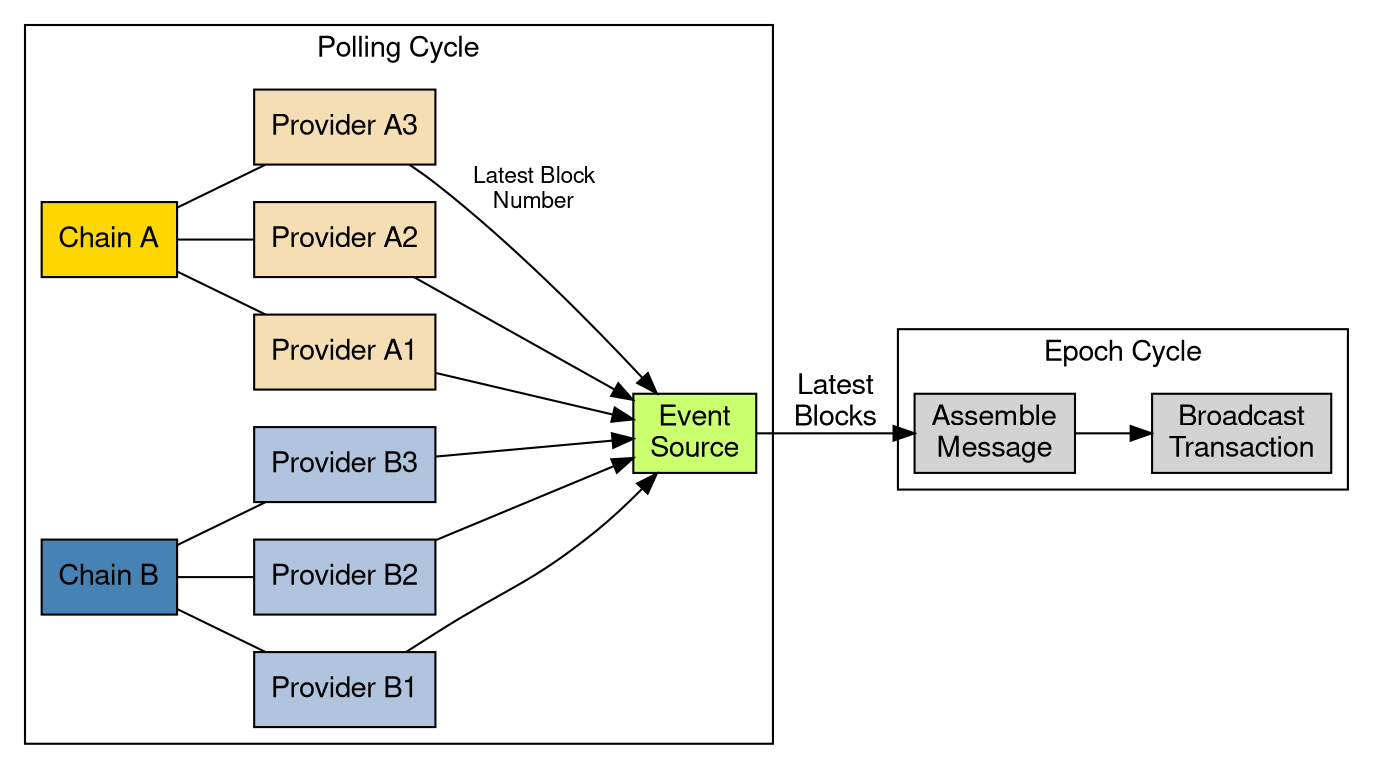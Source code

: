 digraph event_soucing_cycles {
    // General Graph Display
    rankdir=LR
    fontname="Helvetica,Arial,sans-serif"
    edge [fontname="Helvetica,Arial,sans-serif"]
    node [fontname="Helvetica,Arial,sans-serif", shape=rect,
          style=filled, fillcolor="lightgray"]

    // Node Definitions
    subgraph cluster_poll_cycle {
        label = "Polling Cycle"
        EventSource [label="Event\nSource", fillcolor=darkolivegreen1]

        ChainA [label="Chain A", fillcolor=gold]
        ChainB [label="Chain B", fillcolor=steelblue]

        ProviderA1 [label="Provider A1", fillcolor=wheat]
        ProviderA2 [label="Provider A2", fillcolor=wheat]
        ProviderA3 [label="Provider A3", fillcolor=wheat]

        ProviderB1 [label="Provider B1", fillcolor=lightsteelblue]
        ProviderB2 [label="Provider B2", fillcolor=lightsteelblue]
        ProviderB3 [label="Provider B3", fillcolor=lightsteelblue]
    }

    subgraph cluster_epoch_cycle {
        label = "Epoch Cycle"
        Message [label="Assemble\nMessage"]
        BroadcastTransaction [label="Broadcast\nTransaction"]
    }

    // Edges
    ChainA -> ProviderA1 [arrowhead=none]
    ChainA -> ProviderA2 [arrowhead=none]
    ChainA -> ProviderA3 [arrowhead=none]

    ChainB -> ProviderB1 [arrowhead=none]
    ChainB -> ProviderB2 [arrowhead=none]
    ChainB -> ProviderB3 [arrowhead=none]

    ProviderA1 -> EventSource
    ProviderA2 -> EventSource
    ProviderA3 -> EventSource [label="Latest Block\nNumber", fontsize=11]
    ProviderB1 -> EventSource
    ProviderB2 -> EventSource
    ProviderB3 -> EventSource

    EventSource -> Message [label="Latest\nBlocks"]
    Message -> BroadcastTransaction

}

